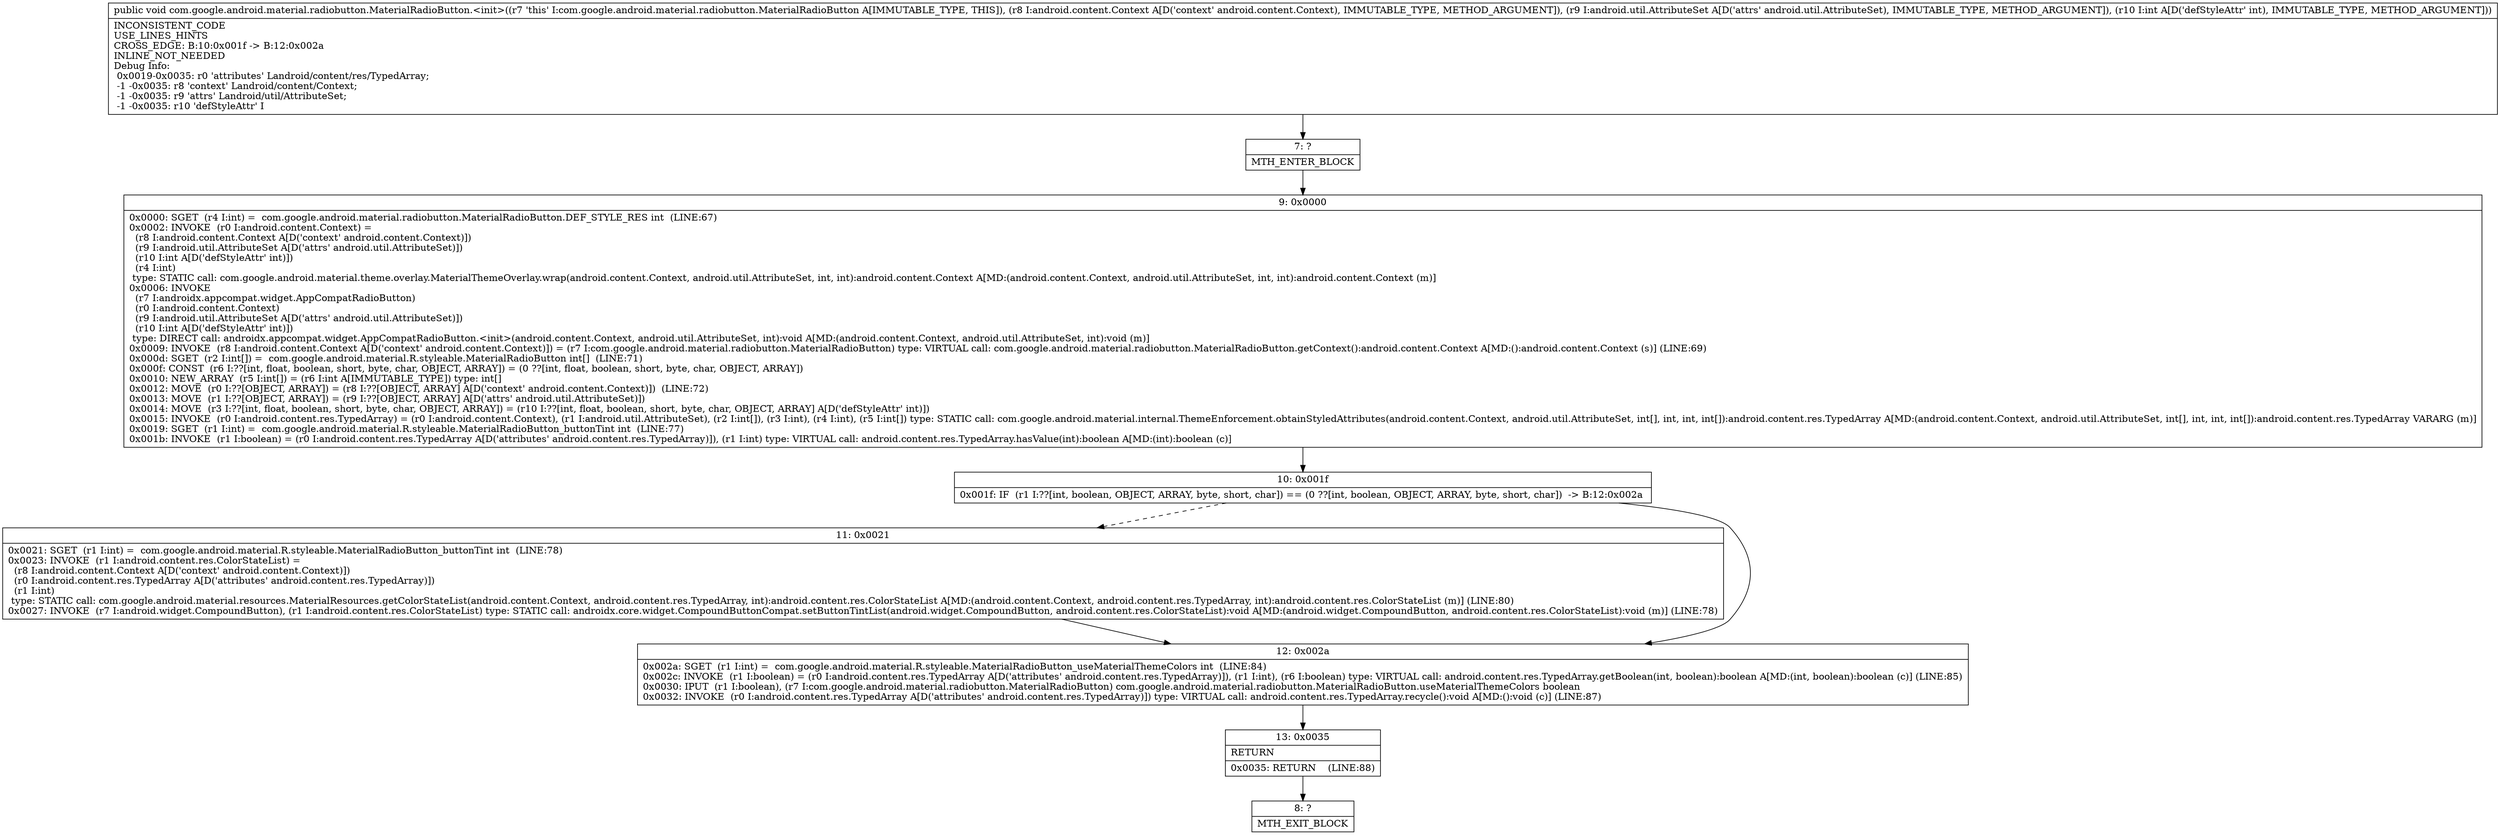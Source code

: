 digraph "CFG forcom.google.android.material.radiobutton.MaterialRadioButton.\<init\>(Landroid\/content\/Context;Landroid\/util\/AttributeSet;I)V" {
Node_7 [shape=record,label="{7\:\ ?|MTH_ENTER_BLOCK\l}"];
Node_9 [shape=record,label="{9\:\ 0x0000|0x0000: SGET  (r4 I:int) =  com.google.android.material.radiobutton.MaterialRadioButton.DEF_STYLE_RES int  (LINE:67)\l0x0002: INVOKE  (r0 I:android.content.Context) = \l  (r8 I:android.content.Context A[D('context' android.content.Context)])\l  (r9 I:android.util.AttributeSet A[D('attrs' android.util.AttributeSet)])\l  (r10 I:int A[D('defStyleAttr' int)])\l  (r4 I:int)\l type: STATIC call: com.google.android.material.theme.overlay.MaterialThemeOverlay.wrap(android.content.Context, android.util.AttributeSet, int, int):android.content.Context A[MD:(android.content.Context, android.util.AttributeSet, int, int):android.content.Context (m)]\l0x0006: INVOKE  \l  (r7 I:androidx.appcompat.widget.AppCompatRadioButton)\l  (r0 I:android.content.Context)\l  (r9 I:android.util.AttributeSet A[D('attrs' android.util.AttributeSet)])\l  (r10 I:int A[D('defStyleAttr' int)])\l type: DIRECT call: androidx.appcompat.widget.AppCompatRadioButton.\<init\>(android.content.Context, android.util.AttributeSet, int):void A[MD:(android.content.Context, android.util.AttributeSet, int):void (m)]\l0x0009: INVOKE  (r8 I:android.content.Context A[D('context' android.content.Context)]) = (r7 I:com.google.android.material.radiobutton.MaterialRadioButton) type: VIRTUAL call: com.google.android.material.radiobutton.MaterialRadioButton.getContext():android.content.Context A[MD:():android.content.Context (s)] (LINE:69)\l0x000d: SGET  (r2 I:int[]) =  com.google.android.material.R.styleable.MaterialRadioButton int[]  (LINE:71)\l0x000f: CONST  (r6 I:??[int, float, boolean, short, byte, char, OBJECT, ARRAY]) = (0 ??[int, float, boolean, short, byte, char, OBJECT, ARRAY]) \l0x0010: NEW_ARRAY  (r5 I:int[]) = (r6 I:int A[IMMUTABLE_TYPE]) type: int[] \l0x0012: MOVE  (r0 I:??[OBJECT, ARRAY]) = (r8 I:??[OBJECT, ARRAY] A[D('context' android.content.Context)])  (LINE:72)\l0x0013: MOVE  (r1 I:??[OBJECT, ARRAY]) = (r9 I:??[OBJECT, ARRAY] A[D('attrs' android.util.AttributeSet)]) \l0x0014: MOVE  (r3 I:??[int, float, boolean, short, byte, char, OBJECT, ARRAY]) = (r10 I:??[int, float, boolean, short, byte, char, OBJECT, ARRAY] A[D('defStyleAttr' int)]) \l0x0015: INVOKE  (r0 I:android.content.res.TypedArray) = (r0 I:android.content.Context), (r1 I:android.util.AttributeSet), (r2 I:int[]), (r3 I:int), (r4 I:int), (r5 I:int[]) type: STATIC call: com.google.android.material.internal.ThemeEnforcement.obtainStyledAttributes(android.content.Context, android.util.AttributeSet, int[], int, int, int[]):android.content.res.TypedArray A[MD:(android.content.Context, android.util.AttributeSet, int[], int, int, int[]):android.content.res.TypedArray VARARG (m)]\l0x0019: SGET  (r1 I:int) =  com.google.android.material.R.styleable.MaterialRadioButton_buttonTint int  (LINE:77)\l0x001b: INVOKE  (r1 I:boolean) = (r0 I:android.content.res.TypedArray A[D('attributes' android.content.res.TypedArray)]), (r1 I:int) type: VIRTUAL call: android.content.res.TypedArray.hasValue(int):boolean A[MD:(int):boolean (c)]\l}"];
Node_10 [shape=record,label="{10\:\ 0x001f|0x001f: IF  (r1 I:??[int, boolean, OBJECT, ARRAY, byte, short, char]) == (0 ??[int, boolean, OBJECT, ARRAY, byte, short, char])  \-\> B:12:0x002a \l}"];
Node_11 [shape=record,label="{11\:\ 0x0021|0x0021: SGET  (r1 I:int) =  com.google.android.material.R.styleable.MaterialRadioButton_buttonTint int  (LINE:78)\l0x0023: INVOKE  (r1 I:android.content.res.ColorStateList) = \l  (r8 I:android.content.Context A[D('context' android.content.Context)])\l  (r0 I:android.content.res.TypedArray A[D('attributes' android.content.res.TypedArray)])\l  (r1 I:int)\l type: STATIC call: com.google.android.material.resources.MaterialResources.getColorStateList(android.content.Context, android.content.res.TypedArray, int):android.content.res.ColorStateList A[MD:(android.content.Context, android.content.res.TypedArray, int):android.content.res.ColorStateList (m)] (LINE:80)\l0x0027: INVOKE  (r7 I:android.widget.CompoundButton), (r1 I:android.content.res.ColorStateList) type: STATIC call: androidx.core.widget.CompoundButtonCompat.setButtonTintList(android.widget.CompoundButton, android.content.res.ColorStateList):void A[MD:(android.widget.CompoundButton, android.content.res.ColorStateList):void (m)] (LINE:78)\l}"];
Node_12 [shape=record,label="{12\:\ 0x002a|0x002a: SGET  (r1 I:int) =  com.google.android.material.R.styleable.MaterialRadioButton_useMaterialThemeColors int  (LINE:84)\l0x002c: INVOKE  (r1 I:boolean) = (r0 I:android.content.res.TypedArray A[D('attributes' android.content.res.TypedArray)]), (r1 I:int), (r6 I:boolean) type: VIRTUAL call: android.content.res.TypedArray.getBoolean(int, boolean):boolean A[MD:(int, boolean):boolean (c)] (LINE:85)\l0x0030: IPUT  (r1 I:boolean), (r7 I:com.google.android.material.radiobutton.MaterialRadioButton) com.google.android.material.radiobutton.MaterialRadioButton.useMaterialThemeColors boolean \l0x0032: INVOKE  (r0 I:android.content.res.TypedArray A[D('attributes' android.content.res.TypedArray)]) type: VIRTUAL call: android.content.res.TypedArray.recycle():void A[MD:():void (c)] (LINE:87)\l}"];
Node_13 [shape=record,label="{13\:\ 0x0035|RETURN\l|0x0035: RETURN    (LINE:88)\l}"];
Node_8 [shape=record,label="{8\:\ ?|MTH_EXIT_BLOCK\l}"];
MethodNode[shape=record,label="{public void com.google.android.material.radiobutton.MaterialRadioButton.\<init\>((r7 'this' I:com.google.android.material.radiobutton.MaterialRadioButton A[IMMUTABLE_TYPE, THIS]), (r8 I:android.content.Context A[D('context' android.content.Context), IMMUTABLE_TYPE, METHOD_ARGUMENT]), (r9 I:android.util.AttributeSet A[D('attrs' android.util.AttributeSet), IMMUTABLE_TYPE, METHOD_ARGUMENT]), (r10 I:int A[D('defStyleAttr' int), IMMUTABLE_TYPE, METHOD_ARGUMENT]))  | INCONSISTENT_CODE\lUSE_LINES_HINTS\lCROSS_EDGE: B:10:0x001f \-\> B:12:0x002a\lINLINE_NOT_NEEDED\lDebug Info:\l  0x0019\-0x0035: r0 'attributes' Landroid\/content\/res\/TypedArray;\l  \-1 \-0x0035: r8 'context' Landroid\/content\/Context;\l  \-1 \-0x0035: r9 'attrs' Landroid\/util\/AttributeSet;\l  \-1 \-0x0035: r10 'defStyleAttr' I\l}"];
MethodNode -> Node_7;Node_7 -> Node_9;
Node_9 -> Node_10;
Node_10 -> Node_11[style=dashed];
Node_10 -> Node_12;
Node_11 -> Node_12;
Node_12 -> Node_13;
Node_13 -> Node_8;
}

